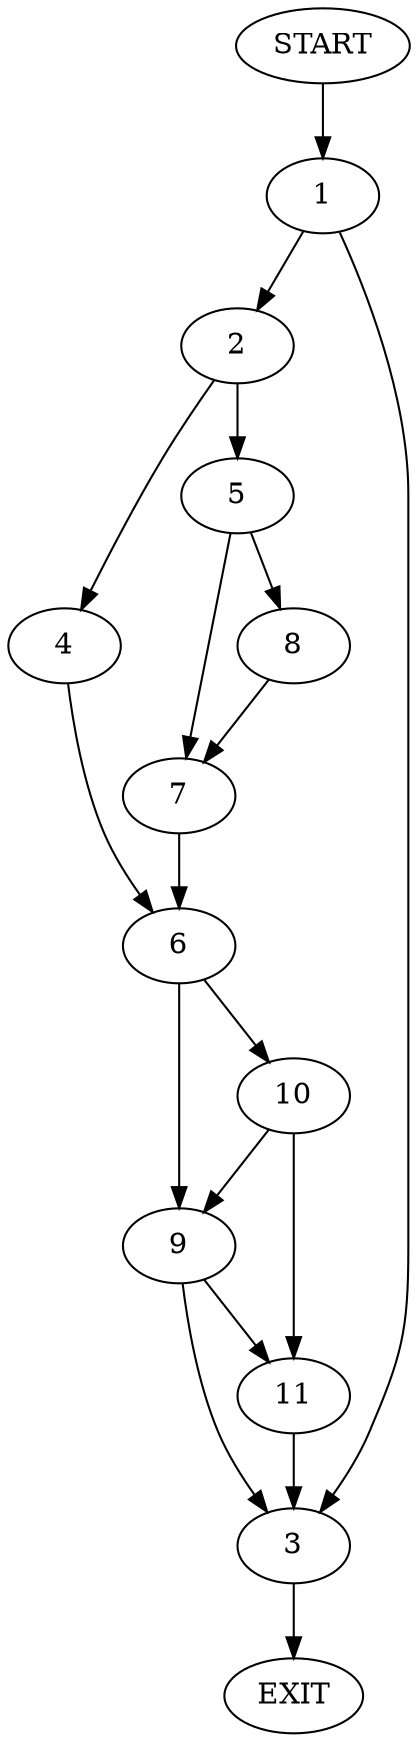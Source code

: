 digraph {
0 [label="START"]
12 [label="EXIT"]
0 -> 1
1 -> 2
1 -> 3
3 -> 12
2 -> 4
2 -> 5
4 -> 6
5 -> 7
5 -> 8
6 -> 9
6 -> 10
7 -> 6
8 -> 7
9 -> 3
9 -> 11
10 -> 9
10 -> 11
11 -> 3
}
